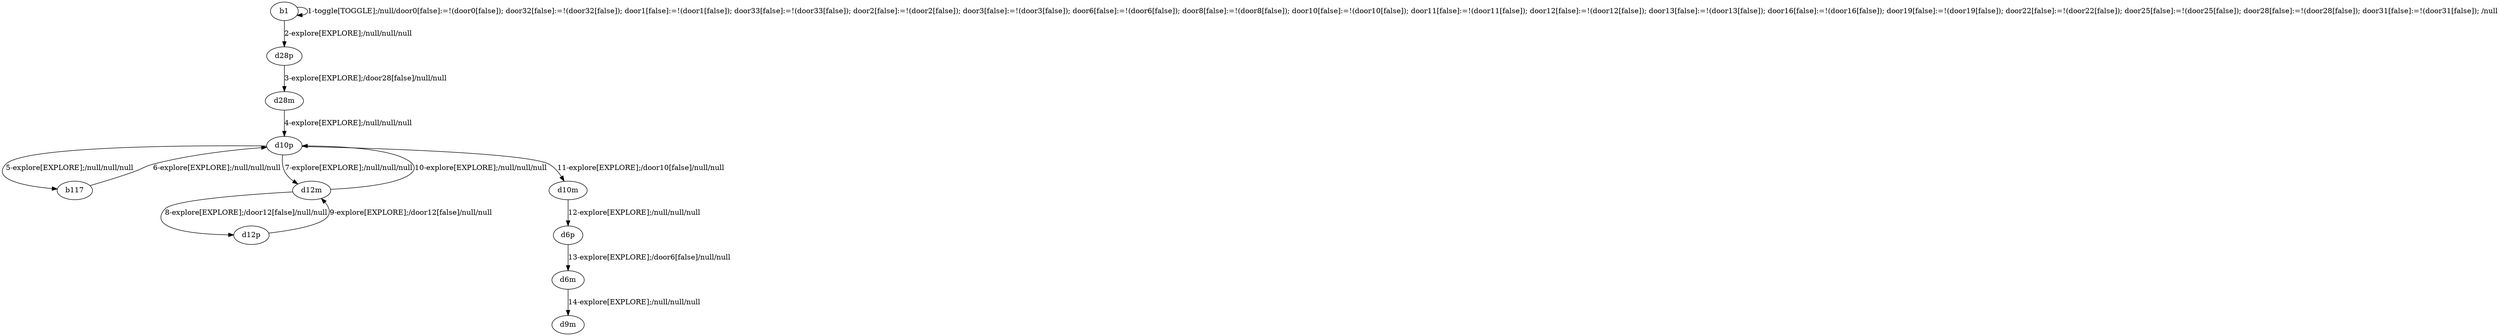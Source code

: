 # Total number of goals covered by this test: 1
# d12p --> d12m

digraph g {
"b1" -> "b1" [label = "1-toggle[TOGGLE];/null/door0[false]:=!(door0[false]); door32[false]:=!(door32[false]); door1[false]:=!(door1[false]); door33[false]:=!(door33[false]); door2[false]:=!(door2[false]); door3[false]:=!(door3[false]); door6[false]:=!(door6[false]); door8[false]:=!(door8[false]); door10[false]:=!(door10[false]); door11[false]:=!(door11[false]); door12[false]:=!(door12[false]); door13[false]:=!(door13[false]); door16[false]:=!(door16[false]); door19[false]:=!(door19[false]); door22[false]:=!(door22[false]); door25[false]:=!(door25[false]); door28[false]:=!(door28[false]); door31[false]:=!(door31[false]); /null"];
"b1" -> "d28p" [label = "2-explore[EXPLORE];/null/null/null"];
"d28p" -> "d28m" [label = "3-explore[EXPLORE];/door28[false]/null/null"];
"d28m" -> "d10p" [label = "4-explore[EXPLORE];/null/null/null"];
"d10p" -> "b117" [label = "5-explore[EXPLORE];/null/null/null"];
"b117" -> "d10p" [label = "6-explore[EXPLORE];/null/null/null"];
"d10p" -> "d12m" [label = "7-explore[EXPLORE];/null/null/null"];
"d12m" -> "d12p" [label = "8-explore[EXPLORE];/door12[false]/null/null"];
"d12p" -> "d12m" [label = "9-explore[EXPLORE];/door12[false]/null/null"];
"d12m" -> "d10p" [label = "10-explore[EXPLORE];/null/null/null"];
"d10p" -> "d10m" [label = "11-explore[EXPLORE];/door10[false]/null/null"];
"d10m" -> "d6p" [label = "12-explore[EXPLORE];/null/null/null"];
"d6p" -> "d6m" [label = "13-explore[EXPLORE];/door6[false]/null/null"];
"d6m" -> "d9m" [label = "14-explore[EXPLORE];/null/null/null"];
}